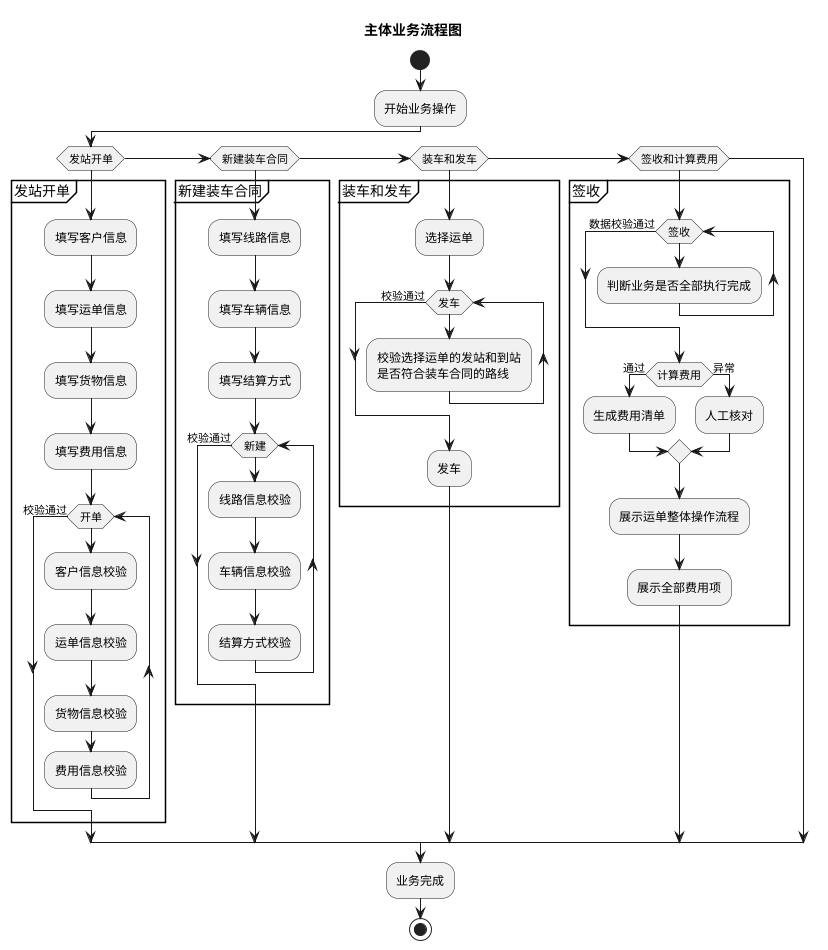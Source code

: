 @startuml
title 主体业务流程图

start
:开始业务操作;
if (发站开单)
    partition 发站开单 {
        :填写客户信息;
        :填写运单信息;
        :填写货物信息;
        :填写费用信息;
        while(开单)
            :客户信息校验;
            :运单信息校验;
            :货物信息校验;
            :费用信息校验;
        endwhile(校验通过)
    }
else if(新建装车合同)
    partition 新建装车合同 {
        :填写线路信息;
        :填写车辆信息;
        :填写结算方式;
        while(新建)
            :线路信息校验;
            :车辆信息校验;
            :结算方式校验;
        endwhile(校验通过)
    }
else if (装车和发车)
    partition 装车和发车 {
        :选择运单;
        while(发车)
            :校验选择运单的发站和到站\n是否符合装车合同的路线;
        endwhile(校验通过)
        :发车;
    }
else if (签收和计算费用)
    partition 签收 {
        while(签收)
            :判断业务是否全部执行完成;
        endwhile(数据校验通过)
        if (计算费用) then (通过)
            :生成费用清单;
        else (异常)
            :人工核对;
        endif
        :展示运单整体操作流程;
        :展示全部费用项;
    }
endif
:业务完成;
stop
@enduml